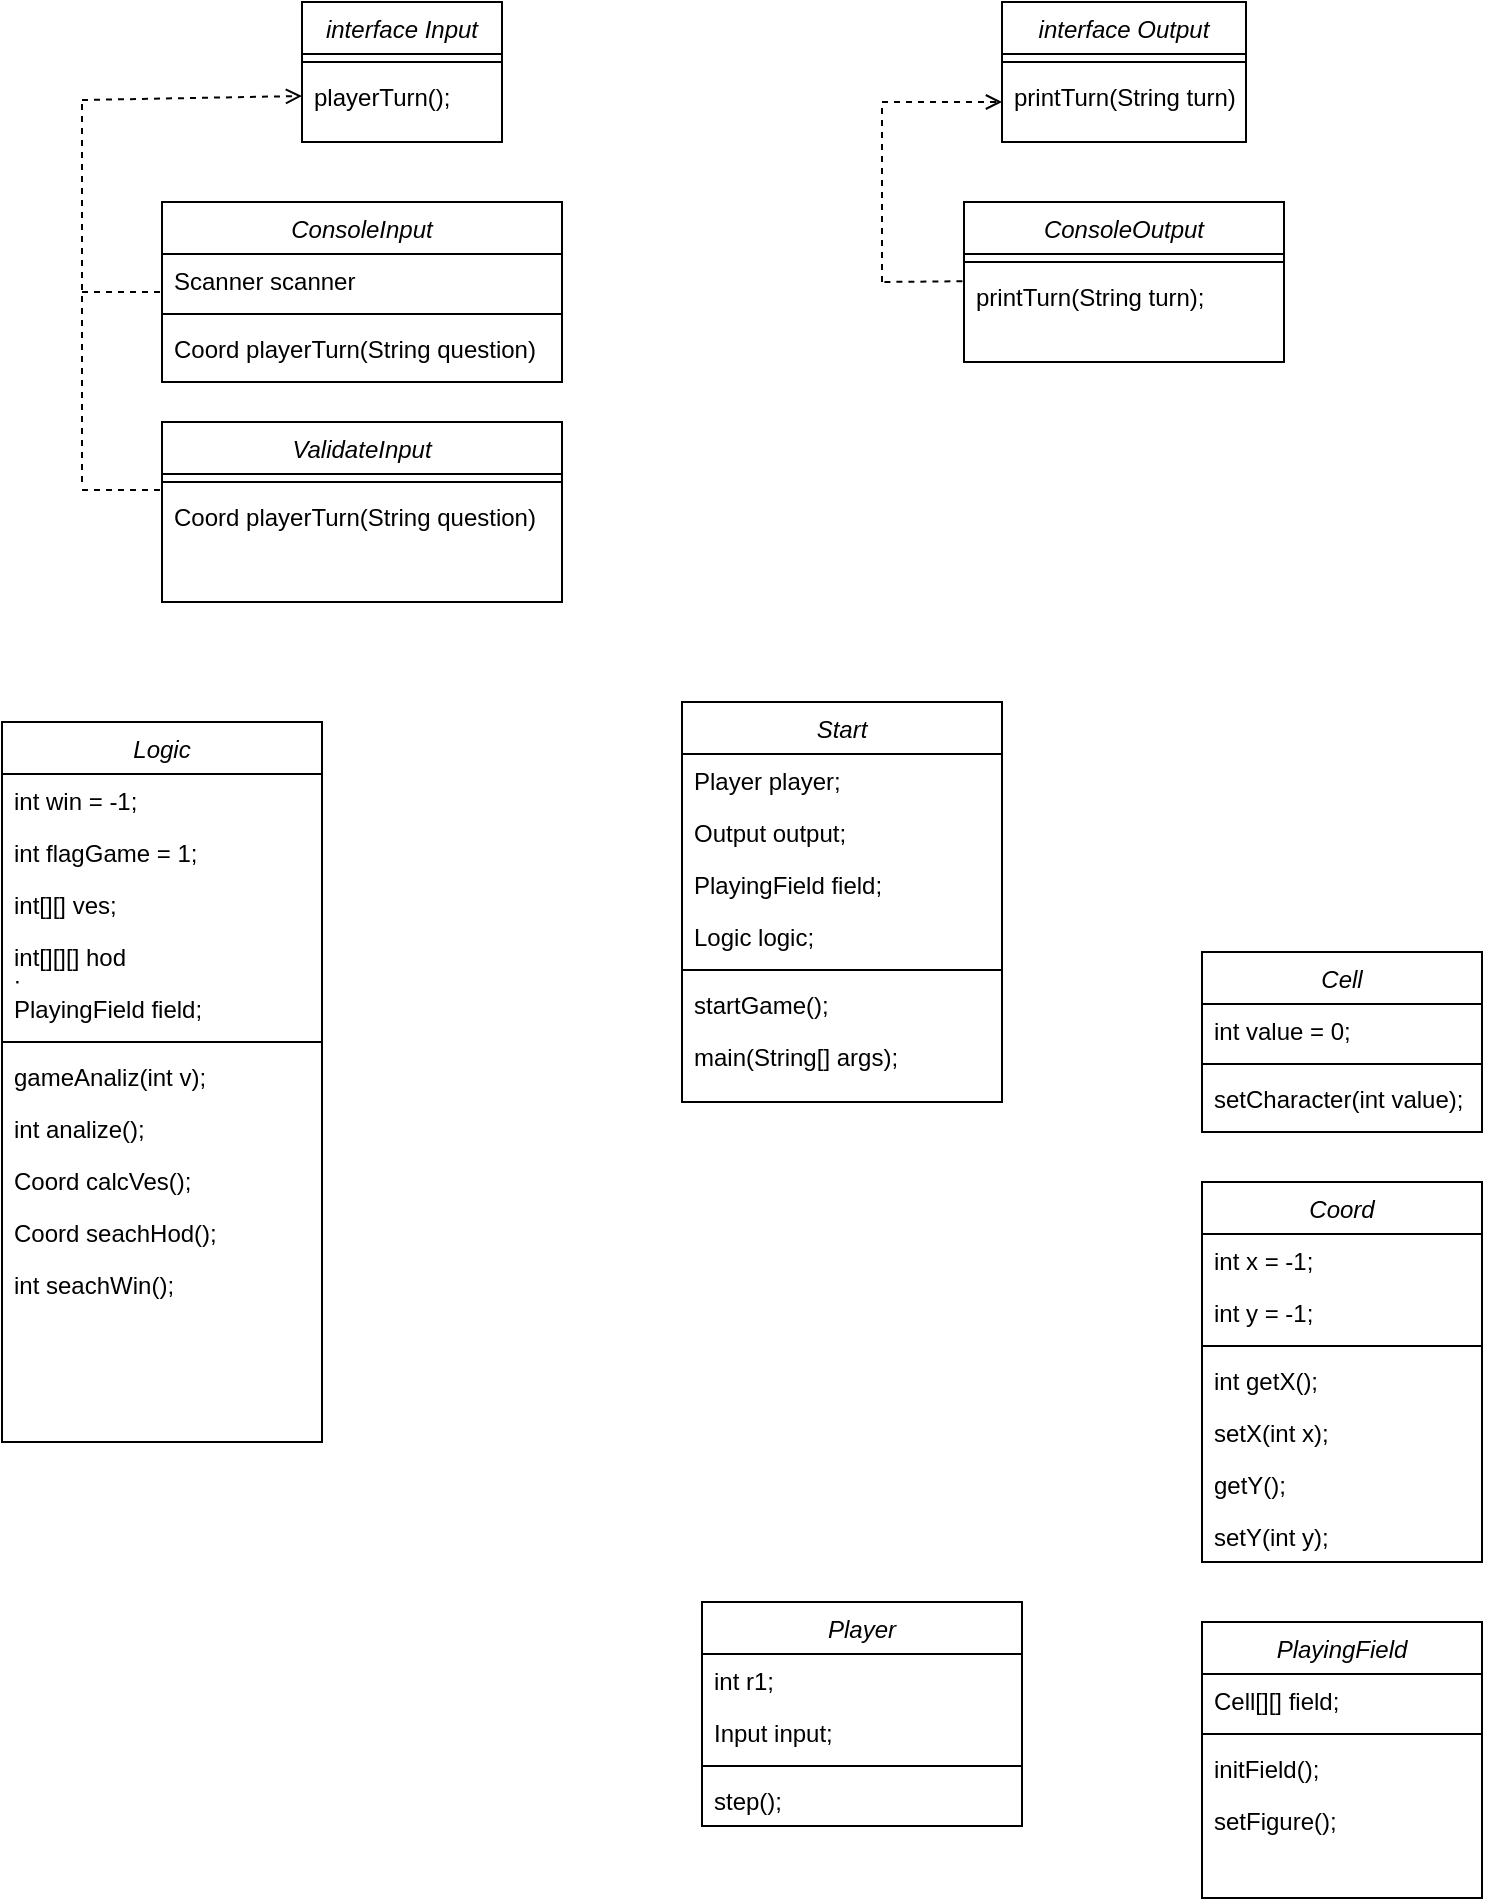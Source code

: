 <mxfile version="15.8.2" type="github">
  <diagram id="C5RBs43oDa-KdzZeNtuy" name="Page-1">
    <mxGraphModel dx="981" dy="548" grid="1" gridSize="10" guides="1" tooltips="1" connect="1" arrows="1" fold="1" page="1" pageScale="1" pageWidth="827" pageHeight="1169" math="0" shadow="0">
      <root>
        <mxCell id="WIyWlLk6GJQsqaUBKTNV-0" />
        <mxCell id="WIyWlLk6GJQsqaUBKTNV-1" parent="WIyWlLk6GJQsqaUBKTNV-0" />
        <mxCell id="9wXawAvI4jXOEfdN_TBU-1" value="interface Input" style="swimlane;fontStyle=2;align=center;verticalAlign=top;childLayout=stackLayout;horizontal=1;startSize=26;horizontalStack=0;resizeParent=1;resizeLast=0;collapsible=1;marginBottom=0;rounded=0;shadow=0;strokeWidth=1;" vertex="1" parent="WIyWlLk6GJQsqaUBKTNV-1">
          <mxGeometry x="190" y="20" width="100" height="70" as="geometry">
            <mxRectangle x="230" y="140" width="160" height="26" as="alternateBounds" />
          </mxGeometry>
        </mxCell>
        <mxCell id="9wXawAvI4jXOEfdN_TBU-5" value="" style="line;html=1;strokeWidth=1;align=left;verticalAlign=middle;spacingTop=-1;spacingLeft=3;spacingRight=3;rotatable=0;labelPosition=right;points=[];portConstraint=eastwest;" vertex="1" parent="9wXawAvI4jXOEfdN_TBU-1">
          <mxGeometry y="26" width="100" height="8" as="geometry" />
        </mxCell>
        <mxCell id="9wXawAvI4jXOEfdN_TBU-6" value="playerTurn();" style="text;align=left;verticalAlign=top;spacingLeft=4;spacingRight=4;overflow=hidden;rotatable=0;points=[[0,0.5],[1,0.5]];portConstraint=eastwest;" vertex="1" parent="9wXawAvI4jXOEfdN_TBU-1">
          <mxGeometry y="34" width="100" height="26" as="geometry" />
        </mxCell>
        <mxCell id="9wXawAvI4jXOEfdN_TBU-7" value="interface Output" style="swimlane;fontStyle=2;align=center;verticalAlign=top;childLayout=stackLayout;horizontal=1;startSize=26;horizontalStack=0;resizeParent=1;resizeLast=0;collapsible=1;marginBottom=0;rounded=0;shadow=0;strokeWidth=1;" vertex="1" parent="WIyWlLk6GJQsqaUBKTNV-1">
          <mxGeometry x="540" y="20" width="122" height="70" as="geometry">
            <mxRectangle x="230" y="140" width="160" height="26" as="alternateBounds" />
          </mxGeometry>
        </mxCell>
        <mxCell id="9wXawAvI4jXOEfdN_TBU-11" value="" style="line;html=1;strokeWidth=1;align=left;verticalAlign=middle;spacingTop=-1;spacingLeft=3;spacingRight=3;rotatable=0;labelPosition=right;points=[];portConstraint=eastwest;" vertex="1" parent="9wXawAvI4jXOEfdN_TBU-7">
          <mxGeometry y="26" width="122" height="8" as="geometry" />
        </mxCell>
        <mxCell id="9wXawAvI4jXOEfdN_TBU-12" value="printTurn(String turn);" style="text;align=left;verticalAlign=top;spacingLeft=4;spacingRight=4;overflow=hidden;rotatable=0;points=[[0,0.5],[1,0.5]];portConstraint=eastwest;" vertex="1" parent="9wXawAvI4jXOEfdN_TBU-7">
          <mxGeometry y="34" width="122" height="26" as="geometry" />
        </mxCell>
        <mxCell id="9wXawAvI4jXOEfdN_TBU-13" value="ConsoleInput" style="swimlane;fontStyle=2;align=center;verticalAlign=top;childLayout=stackLayout;horizontal=1;startSize=26;horizontalStack=0;resizeParent=1;resizeLast=0;collapsible=1;marginBottom=0;rounded=0;shadow=0;strokeWidth=1;" vertex="1" parent="WIyWlLk6GJQsqaUBKTNV-1">
          <mxGeometry x="120" y="120" width="200" height="90" as="geometry">
            <mxRectangle x="230" y="140" width="160" height="26" as="alternateBounds" />
          </mxGeometry>
        </mxCell>
        <mxCell id="9wXawAvI4jXOEfdN_TBU-14" value="Scanner scanner" style="text;align=left;verticalAlign=top;spacingLeft=4;spacingRight=4;overflow=hidden;rotatable=0;points=[[0,0.5],[1,0.5]];portConstraint=eastwest;" vertex="1" parent="9wXawAvI4jXOEfdN_TBU-13">
          <mxGeometry y="26" width="200" height="26" as="geometry" />
        </mxCell>
        <mxCell id="9wXawAvI4jXOEfdN_TBU-17" value="" style="line;html=1;strokeWidth=1;align=left;verticalAlign=middle;spacingTop=-1;spacingLeft=3;spacingRight=3;rotatable=0;labelPosition=right;points=[];portConstraint=eastwest;" vertex="1" parent="9wXawAvI4jXOEfdN_TBU-13">
          <mxGeometry y="52" width="200" height="8" as="geometry" />
        </mxCell>
        <mxCell id="9wXawAvI4jXOEfdN_TBU-18" value="Coord playerTurn(String question)" style="text;align=left;verticalAlign=top;spacingLeft=4;spacingRight=4;overflow=hidden;rotatable=0;points=[[0,0.5],[1,0.5]];portConstraint=eastwest;" vertex="1" parent="9wXawAvI4jXOEfdN_TBU-13">
          <mxGeometry y="60" width="200" height="26" as="geometry" />
        </mxCell>
        <mxCell id="9wXawAvI4jXOEfdN_TBU-26" value="ValidateInput" style="swimlane;fontStyle=2;align=center;verticalAlign=top;childLayout=stackLayout;horizontal=1;startSize=26;horizontalStack=0;resizeParent=1;resizeLast=0;collapsible=1;marginBottom=0;rounded=0;shadow=0;strokeWidth=1;" vertex="1" parent="WIyWlLk6GJQsqaUBKTNV-1">
          <mxGeometry x="120" y="230" width="200" height="90" as="geometry">
            <mxRectangle x="230" y="140" width="160" height="26" as="alternateBounds" />
          </mxGeometry>
        </mxCell>
        <mxCell id="9wXawAvI4jXOEfdN_TBU-30" value="" style="line;html=1;strokeWidth=1;align=left;verticalAlign=middle;spacingTop=-1;spacingLeft=3;spacingRight=3;rotatable=0;labelPosition=right;points=[];portConstraint=eastwest;" vertex="1" parent="9wXawAvI4jXOEfdN_TBU-26">
          <mxGeometry y="26" width="200" height="8" as="geometry" />
        </mxCell>
        <mxCell id="9wXawAvI4jXOEfdN_TBU-31" value="Coord playerTurn(String question)" style="text;align=left;verticalAlign=top;spacingLeft=4;spacingRight=4;overflow=hidden;rotatable=0;points=[[0,0.5],[1,0.5]];portConstraint=eastwest;" vertex="1" parent="9wXawAvI4jXOEfdN_TBU-26">
          <mxGeometry y="34" width="200" height="26" as="geometry" />
        </mxCell>
        <mxCell id="9wXawAvI4jXOEfdN_TBU-43" value="" style="endArrow=none;html=1;rounded=0;entryX=0;entryY=0;entryDx=0;entryDy=0;entryPerimeter=0;dashed=1;targetPerimeterSpacing=13;" edge="1" parent="9wXawAvI4jXOEfdN_TBU-26" target="9wXawAvI4jXOEfdN_TBU-31">
          <mxGeometry width="50" height="50" relative="1" as="geometry">
            <mxPoint x="-40" y="34" as="sourcePoint" />
            <mxPoint x="-20" y="90" as="targetPoint" />
            <Array as="points">
              <mxPoint x="-20" y="34" />
            </Array>
          </mxGeometry>
        </mxCell>
        <mxCell id="9wXawAvI4jXOEfdN_TBU-32" value="ConsoleOutput" style="swimlane;fontStyle=2;align=center;verticalAlign=top;childLayout=stackLayout;horizontal=1;startSize=26;horizontalStack=0;resizeParent=1;resizeLast=0;collapsible=1;marginBottom=0;rounded=0;shadow=0;strokeWidth=1;" vertex="1" parent="WIyWlLk6GJQsqaUBKTNV-1">
          <mxGeometry x="521" y="120" width="160" height="80" as="geometry">
            <mxRectangle x="230" y="140" width="160" height="26" as="alternateBounds" />
          </mxGeometry>
        </mxCell>
        <mxCell id="9wXawAvI4jXOEfdN_TBU-36" value="" style="line;html=1;strokeWidth=1;align=left;verticalAlign=middle;spacingTop=-1;spacingLeft=3;spacingRight=3;rotatable=0;labelPosition=right;points=[];portConstraint=eastwest;" vertex="1" parent="9wXawAvI4jXOEfdN_TBU-32">
          <mxGeometry y="26" width="160" height="8" as="geometry" />
        </mxCell>
        <mxCell id="9wXawAvI4jXOEfdN_TBU-37" value="printTurn(String turn);" style="text;align=left;verticalAlign=top;spacingLeft=4;spacingRight=4;overflow=hidden;rotatable=0;points=[[0,0.5],[1,0.5]];portConstraint=eastwest;" vertex="1" parent="9wXawAvI4jXOEfdN_TBU-32">
          <mxGeometry y="34" width="160" height="26" as="geometry" />
        </mxCell>
        <mxCell id="9wXawAvI4jXOEfdN_TBU-40" value="" style="endArrow=none;dashed=1;html=1;rounded=0;" edge="1" parent="WIyWlLk6GJQsqaUBKTNV-1">
          <mxGeometry width="50" height="50" relative="1" as="geometry">
            <mxPoint x="80" y="260" as="sourcePoint" />
            <mxPoint x="80" y="70" as="targetPoint" />
          </mxGeometry>
        </mxCell>
        <mxCell id="9wXawAvI4jXOEfdN_TBU-42" value="" style="endArrow=none;dashed=1;html=1;rounded=0;" edge="1" parent="WIyWlLk6GJQsqaUBKTNV-1">
          <mxGeometry width="50" height="50" relative="1" as="geometry">
            <mxPoint x="80" y="165" as="sourcePoint" />
            <mxPoint x="120" y="165" as="targetPoint" />
          </mxGeometry>
        </mxCell>
        <mxCell id="9wXawAvI4jXOEfdN_TBU-49" value="" style="endArrow=open;html=1;rounded=0;dashed=1;targetPerimeterSpacing=13;endFill=0;entryX=0;entryY=0.5;entryDx=0;entryDy=0;" edge="1" parent="WIyWlLk6GJQsqaUBKTNV-1" target="9wXawAvI4jXOEfdN_TBU-6">
          <mxGeometry width="50" height="50" relative="1" as="geometry">
            <mxPoint x="80" y="69" as="sourcePoint" />
            <mxPoint x="170" y="-60" as="targetPoint" />
          </mxGeometry>
        </mxCell>
        <mxCell id="9wXawAvI4jXOEfdN_TBU-50" value="" style="endArrow=open;html=1;rounded=0;dashed=1;targetPerimeterSpacing=13;endFill=0;entryX=0;entryY=0.231;entryDx=0;entryDy=0;entryPerimeter=0;" edge="1" parent="WIyWlLk6GJQsqaUBKTNV-1">
          <mxGeometry width="50" height="50" relative="1" as="geometry">
            <mxPoint x="480" y="70" as="sourcePoint" />
            <mxPoint x="540" y="70.006" as="targetPoint" />
          </mxGeometry>
        </mxCell>
        <mxCell id="9wXawAvI4jXOEfdN_TBU-51" value="" style="endArrow=none;dashed=1;html=1;rounded=0;targetPerimeterSpacing=13;exitX=-0.005;exitY=0.216;exitDx=0;exitDy=0;exitPerimeter=0;" edge="1" parent="WIyWlLk6GJQsqaUBKTNV-1" source="9wXawAvI4jXOEfdN_TBU-37">
          <mxGeometry width="50" height="50" relative="1" as="geometry">
            <mxPoint x="430" y="210" as="sourcePoint" />
            <mxPoint x="480" y="160" as="targetPoint" />
          </mxGeometry>
        </mxCell>
        <mxCell id="9wXawAvI4jXOEfdN_TBU-52" value="" style="endArrow=none;dashed=1;html=1;rounded=0;targetPerimeterSpacing=13;" edge="1" parent="WIyWlLk6GJQsqaUBKTNV-1">
          <mxGeometry width="50" height="50" relative="1" as="geometry">
            <mxPoint x="480" y="160" as="sourcePoint" />
            <mxPoint x="480" y="70" as="targetPoint" />
          </mxGeometry>
        </mxCell>
        <mxCell id="9wXawAvI4jXOEfdN_TBU-54" value="Cell" style="swimlane;fontStyle=2;align=center;verticalAlign=top;childLayout=stackLayout;horizontal=1;startSize=26;horizontalStack=0;resizeParent=1;resizeLast=0;collapsible=1;marginBottom=0;rounded=0;shadow=0;strokeWidth=1;" vertex="1" parent="WIyWlLk6GJQsqaUBKTNV-1">
          <mxGeometry x="640" y="495" width="140" height="90" as="geometry">
            <mxRectangle x="230" y="140" width="160" height="26" as="alternateBounds" />
          </mxGeometry>
        </mxCell>
        <mxCell id="9wXawAvI4jXOEfdN_TBU-55" value="int value = 0;" style="text;align=left;verticalAlign=top;spacingLeft=4;spacingRight=4;overflow=hidden;rotatable=0;points=[[0,0.5],[1,0.5]];portConstraint=eastwest;" vertex="1" parent="9wXawAvI4jXOEfdN_TBU-54">
          <mxGeometry y="26" width="140" height="26" as="geometry" />
        </mxCell>
        <mxCell id="9wXawAvI4jXOEfdN_TBU-58" value="" style="line;html=1;strokeWidth=1;align=left;verticalAlign=middle;spacingTop=-1;spacingLeft=3;spacingRight=3;rotatable=0;labelPosition=right;points=[];portConstraint=eastwest;" vertex="1" parent="9wXawAvI4jXOEfdN_TBU-54">
          <mxGeometry y="52" width="140" height="8" as="geometry" />
        </mxCell>
        <mxCell id="9wXawAvI4jXOEfdN_TBU-59" value="setCharacter(int value);" style="text;align=left;verticalAlign=top;spacingLeft=4;spacingRight=4;overflow=hidden;rotatable=0;points=[[0,0.5],[1,0.5]];portConstraint=eastwest;" vertex="1" parent="9wXawAvI4jXOEfdN_TBU-54">
          <mxGeometry y="60" width="140" height="26" as="geometry" />
        </mxCell>
        <mxCell id="9wXawAvI4jXOEfdN_TBU-64" value="Coord" style="swimlane;fontStyle=2;align=center;verticalAlign=top;childLayout=stackLayout;horizontal=1;startSize=26;horizontalStack=0;resizeParent=1;resizeLast=0;collapsible=1;marginBottom=0;rounded=0;shadow=0;strokeWidth=1;" vertex="1" parent="WIyWlLk6GJQsqaUBKTNV-1">
          <mxGeometry x="640" y="610" width="140" height="190" as="geometry">
            <mxRectangle x="230" y="140" width="160" height="26" as="alternateBounds" />
          </mxGeometry>
        </mxCell>
        <mxCell id="9wXawAvI4jXOEfdN_TBU-65" value="int x = -1;" style="text;align=left;verticalAlign=top;spacingLeft=4;spacingRight=4;overflow=hidden;rotatable=0;points=[[0,0.5],[1,0.5]];portConstraint=eastwest;" vertex="1" parent="9wXawAvI4jXOEfdN_TBU-64">
          <mxGeometry y="26" width="140" height="26" as="geometry" />
        </mxCell>
        <mxCell id="9wXawAvI4jXOEfdN_TBU-66" value="int y = -1;" style="text;align=left;verticalAlign=top;spacingLeft=4;spacingRight=4;overflow=hidden;rotatable=0;points=[[0,0.5],[1,0.5]];portConstraint=eastwest;rounded=0;shadow=0;html=0;" vertex="1" parent="9wXawAvI4jXOEfdN_TBU-64">
          <mxGeometry y="52" width="140" height="26" as="geometry" />
        </mxCell>
        <mxCell id="9wXawAvI4jXOEfdN_TBU-68" value="" style="line;html=1;strokeWidth=1;align=left;verticalAlign=middle;spacingTop=-1;spacingLeft=3;spacingRight=3;rotatable=0;labelPosition=right;points=[];portConstraint=eastwest;" vertex="1" parent="9wXawAvI4jXOEfdN_TBU-64">
          <mxGeometry y="78" width="140" height="8" as="geometry" />
        </mxCell>
        <mxCell id="9wXawAvI4jXOEfdN_TBU-69" value="int getX();" style="text;align=left;verticalAlign=top;spacingLeft=4;spacingRight=4;overflow=hidden;rotatable=0;points=[[0,0.5],[1,0.5]];portConstraint=eastwest;" vertex="1" parent="9wXawAvI4jXOEfdN_TBU-64">
          <mxGeometry y="86" width="140" height="26" as="geometry" />
        </mxCell>
        <mxCell id="9wXawAvI4jXOEfdN_TBU-70" value="setX(int x);" style="text;align=left;verticalAlign=top;spacingLeft=4;spacingRight=4;overflow=hidden;rotatable=0;points=[[0,0.5],[1,0.5]];portConstraint=eastwest;" vertex="1" parent="9wXawAvI4jXOEfdN_TBU-64">
          <mxGeometry y="112" width="140" height="26" as="geometry" />
        </mxCell>
        <mxCell id="9wXawAvI4jXOEfdN_TBU-71" value="getY();" style="text;align=left;verticalAlign=top;spacingLeft=4;spacingRight=4;overflow=hidden;rotatable=0;points=[[0,0.5],[1,0.5]];portConstraint=eastwest;" vertex="1" parent="9wXawAvI4jXOEfdN_TBU-64">
          <mxGeometry y="138" width="140" height="26" as="geometry" />
        </mxCell>
        <mxCell id="9wXawAvI4jXOEfdN_TBU-72" value="setY(int y);" style="text;align=left;verticalAlign=top;spacingLeft=4;spacingRight=4;overflow=hidden;rotatable=0;points=[[0,0.5],[1,0.5]];portConstraint=eastwest;" vertex="1" parent="9wXawAvI4jXOEfdN_TBU-64">
          <mxGeometry y="164" width="140" height="26" as="geometry" />
        </mxCell>
        <mxCell id="9wXawAvI4jXOEfdN_TBU-73" value="PlayingField" style="swimlane;fontStyle=2;align=center;verticalAlign=top;childLayout=stackLayout;horizontal=1;startSize=26;horizontalStack=0;resizeParent=1;resizeLast=0;collapsible=1;marginBottom=0;rounded=0;shadow=0;strokeWidth=1;" vertex="1" parent="WIyWlLk6GJQsqaUBKTNV-1">
          <mxGeometry x="640" y="830" width="140" height="138" as="geometry">
            <mxRectangle x="230" y="140" width="160" height="26" as="alternateBounds" />
          </mxGeometry>
        </mxCell>
        <mxCell id="9wXawAvI4jXOEfdN_TBU-74" value="Cell[][] field;" style="text;align=left;verticalAlign=top;spacingLeft=4;spacingRight=4;overflow=hidden;rotatable=0;points=[[0,0.5],[1,0.5]];portConstraint=eastwest;" vertex="1" parent="9wXawAvI4jXOEfdN_TBU-73">
          <mxGeometry y="26" width="140" height="26" as="geometry" />
        </mxCell>
        <mxCell id="9wXawAvI4jXOEfdN_TBU-77" value="" style="line;html=1;strokeWidth=1;align=left;verticalAlign=middle;spacingTop=-1;spacingLeft=3;spacingRight=3;rotatable=0;labelPosition=right;points=[];portConstraint=eastwest;" vertex="1" parent="9wXawAvI4jXOEfdN_TBU-73">
          <mxGeometry y="52" width="140" height="8" as="geometry" />
        </mxCell>
        <mxCell id="9wXawAvI4jXOEfdN_TBU-78" value="initField();" style="text;align=left;verticalAlign=top;spacingLeft=4;spacingRight=4;overflow=hidden;rotatable=0;points=[[0,0.5],[1,0.5]];portConstraint=eastwest;" vertex="1" parent="9wXawAvI4jXOEfdN_TBU-73">
          <mxGeometry y="60" width="140" height="26" as="geometry" />
        </mxCell>
        <mxCell id="9wXawAvI4jXOEfdN_TBU-79" value="setFigure();" style="text;align=left;verticalAlign=top;spacingLeft=4;spacingRight=4;overflow=hidden;rotatable=0;points=[[0,0.5],[1,0.5]];portConstraint=eastwest;" vertex="1" parent="9wXawAvI4jXOEfdN_TBU-73">
          <mxGeometry y="86" width="140" height="26" as="geometry" />
        </mxCell>
        <mxCell id="9wXawAvI4jXOEfdN_TBU-80" value="Logic" style="swimlane;fontStyle=2;align=center;verticalAlign=top;childLayout=stackLayout;horizontal=1;startSize=26;horizontalStack=0;resizeParent=1;resizeLast=0;collapsible=1;marginBottom=0;rounded=0;shadow=0;strokeWidth=1;" vertex="1" parent="WIyWlLk6GJQsqaUBKTNV-1">
          <mxGeometry x="40" y="380" width="160" height="360" as="geometry">
            <mxRectangle x="230" y="140" width="160" height="26" as="alternateBounds" />
          </mxGeometry>
        </mxCell>
        <mxCell id="9wXawAvI4jXOEfdN_TBU-81" value="int win = -1;" style="text;align=left;verticalAlign=top;spacingLeft=4;spacingRight=4;overflow=hidden;rotatable=0;points=[[0,0.5],[1,0.5]];portConstraint=eastwest;" vertex="1" parent="9wXawAvI4jXOEfdN_TBU-80">
          <mxGeometry y="26" width="160" height="26" as="geometry" />
        </mxCell>
        <mxCell id="9wXawAvI4jXOEfdN_TBU-82" value="int flagGame = 1; " style="text;align=left;verticalAlign=top;spacingLeft=4;spacingRight=4;overflow=hidden;rotatable=0;points=[[0,0.5],[1,0.5]];portConstraint=eastwest;rounded=0;shadow=0;html=0;" vertex="1" parent="9wXawAvI4jXOEfdN_TBU-80">
          <mxGeometry y="52" width="160" height="26" as="geometry" />
        </mxCell>
        <mxCell id="9wXawAvI4jXOEfdN_TBU-83" value="int[][] ves;" style="text;align=left;verticalAlign=top;spacingLeft=4;spacingRight=4;overflow=hidden;rotatable=0;points=[[0,0.5],[1,0.5]];portConstraint=eastwest;rounded=0;shadow=0;html=0;" vertex="1" parent="9wXawAvI4jXOEfdN_TBU-80">
          <mxGeometry y="78" width="160" height="26" as="geometry" />
        </mxCell>
        <mxCell id="9wXawAvI4jXOEfdN_TBU-89" value="int[][][] hod&#xa;;" style="text;align=left;verticalAlign=top;spacingLeft=4;spacingRight=4;overflow=hidden;rotatable=0;points=[[0,0.5],[1,0.5]];portConstraint=eastwest;rounded=0;shadow=0;html=0;" vertex="1" parent="9wXawAvI4jXOEfdN_TBU-80">
          <mxGeometry y="104" width="160" height="26" as="geometry" />
        </mxCell>
        <mxCell id="9wXawAvI4jXOEfdN_TBU-90" value="PlayingField field;" style="text;align=left;verticalAlign=top;spacingLeft=4;spacingRight=4;overflow=hidden;rotatable=0;points=[[0,0.5],[1,0.5]];portConstraint=eastwest;rounded=0;shadow=0;html=0;" vertex="1" parent="9wXawAvI4jXOEfdN_TBU-80">
          <mxGeometry y="130" width="160" height="26" as="geometry" />
        </mxCell>
        <mxCell id="9wXawAvI4jXOEfdN_TBU-84" value="" style="line;html=1;strokeWidth=1;align=left;verticalAlign=middle;spacingTop=-1;spacingLeft=3;spacingRight=3;rotatable=0;labelPosition=right;points=[];portConstraint=eastwest;" vertex="1" parent="9wXawAvI4jXOEfdN_TBU-80">
          <mxGeometry y="156" width="160" height="8" as="geometry" />
        </mxCell>
        <mxCell id="9wXawAvI4jXOEfdN_TBU-85" value="gameAnaliz(int v);" style="text;align=left;verticalAlign=top;spacingLeft=4;spacingRight=4;overflow=hidden;rotatable=0;points=[[0,0.5],[1,0.5]];portConstraint=eastwest;" vertex="1" parent="9wXawAvI4jXOEfdN_TBU-80">
          <mxGeometry y="164" width="160" height="26" as="geometry" />
        </mxCell>
        <mxCell id="9wXawAvI4jXOEfdN_TBU-86" value="int analize();" style="text;align=left;verticalAlign=top;spacingLeft=4;spacingRight=4;overflow=hidden;rotatable=0;points=[[0,0.5],[1,0.5]];portConstraint=eastwest;" vertex="1" parent="9wXawAvI4jXOEfdN_TBU-80">
          <mxGeometry y="190" width="160" height="26" as="geometry" />
        </mxCell>
        <mxCell id="9wXawAvI4jXOEfdN_TBU-91" value="Coord calcVes();" style="text;align=left;verticalAlign=top;spacingLeft=4;spacingRight=4;overflow=hidden;rotatable=0;points=[[0,0.5],[1,0.5]];portConstraint=eastwest;" vertex="1" parent="9wXawAvI4jXOEfdN_TBU-80">
          <mxGeometry y="216" width="160" height="26" as="geometry" />
        </mxCell>
        <mxCell id="9wXawAvI4jXOEfdN_TBU-92" value="Coord seachHod();" style="text;align=left;verticalAlign=top;spacingLeft=4;spacingRight=4;overflow=hidden;rotatable=0;points=[[0,0.5],[1,0.5]];portConstraint=eastwest;" vertex="1" parent="9wXawAvI4jXOEfdN_TBU-80">
          <mxGeometry y="242" width="160" height="26" as="geometry" />
        </mxCell>
        <mxCell id="9wXawAvI4jXOEfdN_TBU-93" value="int seachWin();" style="text;align=left;verticalAlign=top;spacingLeft=4;spacingRight=4;overflow=hidden;rotatable=0;points=[[0,0.5],[1,0.5]];portConstraint=eastwest;" vertex="1" parent="9wXawAvI4jXOEfdN_TBU-80">
          <mxGeometry y="268" width="160" height="26" as="geometry" />
        </mxCell>
        <mxCell id="9wXawAvI4jXOEfdN_TBU-96" value="Player" style="swimlane;fontStyle=2;align=center;verticalAlign=top;childLayout=stackLayout;horizontal=1;startSize=26;horizontalStack=0;resizeParent=1;resizeLast=0;collapsible=1;marginBottom=0;rounded=0;shadow=0;strokeWidth=1;" vertex="1" parent="WIyWlLk6GJQsqaUBKTNV-1">
          <mxGeometry x="390" y="820" width="160" height="112" as="geometry">
            <mxRectangle x="230" y="140" width="160" height="26" as="alternateBounds" />
          </mxGeometry>
        </mxCell>
        <mxCell id="9wXawAvI4jXOEfdN_TBU-97" value="int r1;" style="text;align=left;verticalAlign=top;spacingLeft=4;spacingRight=4;overflow=hidden;rotatable=0;points=[[0,0.5],[1,0.5]];portConstraint=eastwest;" vertex="1" parent="9wXawAvI4jXOEfdN_TBU-96">
          <mxGeometry y="26" width="160" height="26" as="geometry" />
        </mxCell>
        <mxCell id="9wXawAvI4jXOEfdN_TBU-122" value="Input input;" style="text;align=left;verticalAlign=top;spacingLeft=4;spacingRight=4;overflow=hidden;rotatable=0;points=[[0,0.5],[1,0.5]];portConstraint=eastwest;" vertex="1" parent="9wXawAvI4jXOEfdN_TBU-96">
          <mxGeometry y="52" width="160" height="26" as="geometry" />
        </mxCell>
        <mxCell id="9wXawAvI4jXOEfdN_TBU-102" value="" style="line;html=1;strokeWidth=1;align=left;verticalAlign=middle;spacingTop=-1;spacingLeft=3;spacingRight=3;rotatable=0;labelPosition=right;points=[];portConstraint=eastwest;" vertex="1" parent="9wXawAvI4jXOEfdN_TBU-96">
          <mxGeometry y="78" width="160" height="8" as="geometry" />
        </mxCell>
        <mxCell id="9wXawAvI4jXOEfdN_TBU-103" value="step();" style="text;align=left;verticalAlign=top;spacingLeft=4;spacingRight=4;overflow=hidden;rotatable=0;points=[[0,0.5],[1,0.5]];portConstraint=eastwest;" vertex="1" parent="9wXawAvI4jXOEfdN_TBU-96">
          <mxGeometry y="86" width="160" height="26" as="geometry" />
        </mxCell>
        <mxCell id="9wXawAvI4jXOEfdN_TBU-108" value="Start" style="swimlane;fontStyle=2;align=center;verticalAlign=top;childLayout=stackLayout;horizontal=1;startSize=26;horizontalStack=0;resizeParent=1;resizeLast=0;collapsible=1;marginBottom=0;rounded=0;shadow=0;strokeWidth=1;" vertex="1" parent="WIyWlLk6GJQsqaUBKTNV-1">
          <mxGeometry x="380" y="370" width="160" height="200" as="geometry">
            <mxRectangle x="230" y="140" width="160" height="26" as="alternateBounds" />
          </mxGeometry>
        </mxCell>
        <mxCell id="9wXawAvI4jXOEfdN_TBU-112" value="Player player;" style="text;align=left;verticalAlign=top;spacingLeft=4;spacingRight=4;overflow=hidden;rotatable=0;points=[[0,0.5],[1,0.5]];portConstraint=eastwest;rounded=0;shadow=0;html=0;" vertex="1" parent="9wXawAvI4jXOEfdN_TBU-108">
          <mxGeometry y="26" width="160" height="26" as="geometry" />
        </mxCell>
        <mxCell id="9wXawAvI4jXOEfdN_TBU-113" value=" Output output;" style="text;align=left;verticalAlign=top;spacingLeft=4;spacingRight=4;overflow=hidden;rotatable=0;points=[[0,0.5],[1,0.5]];portConstraint=eastwest;rounded=0;shadow=0;html=0;" vertex="1" parent="9wXawAvI4jXOEfdN_TBU-108">
          <mxGeometry y="52" width="160" height="26" as="geometry" />
        </mxCell>
        <mxCell id="9wXawAvI4jXOEfdN_TBU-120" value="PlayingField field;" style="text;align=left;verticalAlign=top;spacingLeft=4;spacingRight=4;overflow=hidden;rotatable=0;points=[[0,0.5],[1,0.5]];portConstraint=eastwest;rounded=0;shadow=0;html=0;" vertex="1" parent="9wXawAvI4jXOEfdN_TBU-108">
          <mxGeometry y="78" width="160" height="26" as="geometry" />
        </mxCell>
        <mxCell id="9wXawAvI4jXOEfdN_TBU-121" value="Logic logic;" style="text;align=left;verticalAlign=top;spacingLeft=4;spacingRight=4;overflow=hidden;rotatable=0;points=[[0,0.5],[1,0.5]];portConstraint=eastwest;rounded=0;shadow=0;html=0;" vertex="1" parent="9wXawAvI4jXOEfdN_TBU-108">
          <mxGeometry y="104" width="160" height="26" as="geometry" />
        </mxCell>
        <mxCell id="9wXawAvI4jXOEfdN_TBU-114" value="" style="line;html=1;strokeWidth=1;align=left;verticalAlign=middle;spacingTop=-1;spacingLeft=3;spacingRight=3;rotatable=0;labelPosition=right;points=[];portConstraint=eastwest;" vertex="1" parent="9wXawAvI4jXOEfdN_TBU-108">
          <mxGeometry y="130" width="160" height="8" as="geometry" />
        </mxCell>
        <mxCell id="9wXawAvI4jXOEfdN_TBU-115" value="startGame();" style="text;align=left;verticalAlign=top;spacingLeft=4;spacingRight=4;overflow=hidden;rotatable=0;points=[[0,0.5],[1,0.5]];portConstraint=eastwest;" vertex="1" parent="9wXawAvI4jXOEfdN_TBU-108">
          <mxGeometry y="138" width="160" height="26" as="geometry" />
        </mxCell>
        <mxCell id="9wXawAvI4jXOEfdN_TBU-116" value=" main(String[] args);" style="text;align=left;verticalAlign=top;spacingLeft=4;spacingRight=4;overflow=hidden;rotatable=0;points=[[0,0.5],[1,0.5]];portConstraint=eastwest;" vertex="1" parent="9wXawAvI4jXOEfdN_TBU-108">
          <mxGeometry y="164" width="160" height="26" as="geometry" />
        </mxCell>
      </root>
    </mxGraphModel>
  </diagram>
</mxfile>
